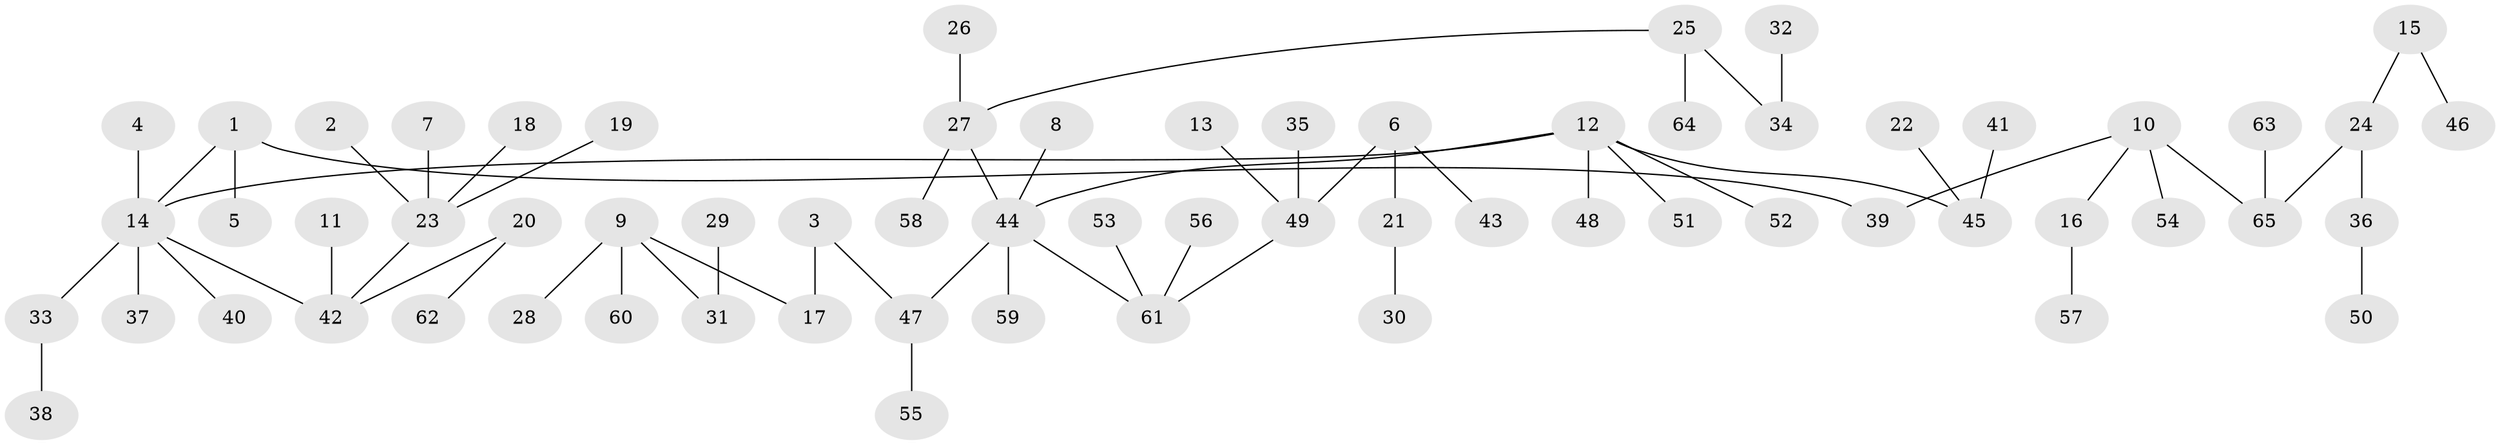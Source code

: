 // original degree distribution, {2: 0.24806201550387597, 9: 0.007751937984496124, 6: 0.031007751937984496, 3: 0.10852713178294573, 7: 0.007751937984496124, 4: 0.05426356589147287, 5: 0.023255813953488372, 1: 0.5193798449612403}
// Generated by graph-tools (version 1.1) at 2025/37/03/04/25 23:37:18]
// undirected, 65 vertices, 64 edges
graph export_dot {
  node [color=gray90,style=filled];
  1;
  2;
  3;
  4;
  5;
  6;
  7;
  8;
  9;
  10;
  11;
  12;
  13;
  14;
  15;
  16;
  17;
  18;
  19;
  20;
  21;
  22;
  23;
  24;
  25;
  26;
  27;
  28;
  29;
  30;
  31;
  32;
  33;
  34;
  35;
  36;
  37;
  38;
  39;
  40;
  41;
  42;
  43;
  44;
  45;
  46;
  47;
  48;
  49;
  50;
  51;
  52;
  53;
  54;
  55;
  56;
  57;
  58;
  59;
  60;
  61;
  62;
  63;
  64;
  65;
  1 -- 5 [weight=1.0];
  1 -- 14 [weight=1.0];
  1 -- 39 [weight=1.0];
  2 -- 23 [weight=1.0];
  3 -- 17 [weight=1.0];
  3 -- 47 [weight=1.0];
  4 -- 14 [weight=1.0];
  6 -- 21 [weight=1.0];
  6 -- 43 [weight=1.0];
  6 -- 49 [weight=1.0];
  7 -- 23 [weight=1.0];
  8 -- 44 [weight=1.0];
  9 -- 17 [weight=1.0];
  9 -- 28 [weight=1.0];
  9 -- 31 [weight=1.0];
  9 -- 60 [weight=1.0];
  10 -- 16 [weight=1.0];
  10 -- 39 [weight=1.0];
  10 -- 54 [weight=1.0];
  10 -- 65 [weight=1.0];
  11 -- 42 [weight=1.0];
  12 -- 14 [weight=1.0];
  12 -- 44 [weight=1.0];
  12 -- 45 [weight=1.0];
  12 -- 48 [weight=1.0];
  12 -- 51 [weight=1.0];
  12 -- 52 [weight=1.0];
  13 -- 49 [weight=1.0];
  14 -- 33 [weight=1.0];
  14 -- 37 [weight=1.0];
  14 -- 40 [weight=1.0];
  14 -- 42 [weight=1.0];
  15 -- 24 [weight=1.0];
  15 -- 46 [weight=1.0];
  16 -- 57 [weight=1.0];
  18 -- 23 [weight=1.0];
  19 -- 23 [weight=1.0];
  20 -- 42 [weight=1.0];
  20 -- 62 [weight=1.0];
  21 -- 30 [weight=1.0];
  22 -- 45 [weight=1.0];
  23 -- 42 [weight=1.0];
  24 -- 36 [weight=1.0];
  24 -- 65 [weight=1.0];
  25 -- 27 [weight=1.0];
  25 -- 34 [weight=1.0];
  25 -- 64 [weight=1.0];
  26 -- 27 [weight=1.0];
  27 -- 44 [weight=1.0];
  27 -- 58 [weight=1.0];
  29 -- 31 [weight=1.0];
  32 -- 34 [weight=1.0];
  33 -- 38 [weight=1.0];
  35 -- 49 [weight=1.0];
  36 -- 50 [weight=1.0];
  41 -- 45 [weight=1.0];
  44 -- 47 [weight=1.0];
  44 -- 59 [weight=1.0];
  44 -- 61 [weight=1.0];
  47 -- 55 [weight=1.0];
  49 -- 61 [weight=1.0];
  53 -- 61 [weight=1.0];
  56 -- 61 [weight=1.0];
  63 -- 65 [weight=1.0];
}
